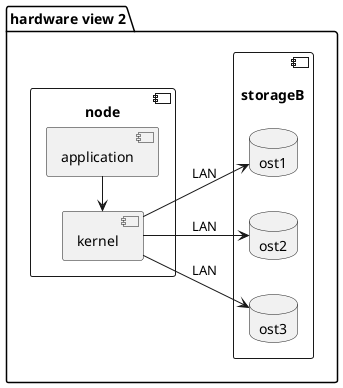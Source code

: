 @startuml
package "hardware view 2" {
    left to right direction

    component "\nstorageB\n" {
        database ost3
        database ost2  
        database ost1 
    }
    
    component node {
        component application 
        component kernel
        kernel <- application
    }
    kernel --> ost1: LAN
    kernel --> ost2: LAN
    kernel --> ost3: LAN
   
}
@enduml